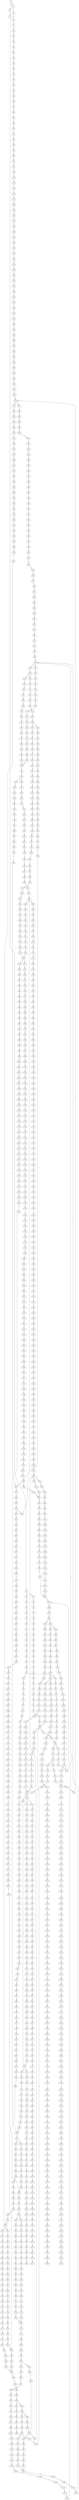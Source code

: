 strict digraph  {
	S0 -> S1 [ label = C ];
	S0 -> S2 [ label = G ];
	S1 -> S3 [ label = T ];
	S2 -> S4 [ label = T ];
	S3 -> S5 [ label = C ];
	S4 -> S6 [ label = C ];
	S5 -> S7 [ label = T ];
	S6 -> S8 [ label = C ];
	S6 -> S9 [ label = G ];
	S7 -> S10 [ label = C ];
	S8 -> S11 [ label = T ];
	S9 -> S12 [ label = T ];
	S10 -> S13 [ label = G ];
	S11 -> S14 [ label = G ];
	S12 -> S15 [ label = G ];
	S13 -> S16 [ label = G ];
	S14 -> S17 [ label = C ];
	S15 -> S18 [ label = C ];
	S16 -> S19 [ label = T ];
	S17 -> S20 [ label = G ];
	S18 -> S21 [ label = C ];
	S19 -> S22 [ label = C ];
	S20 -> S23 [ label = G ];
	S21 -> S24 [ label = A ];
	S22 -> S25 [ label = T ];
	S23 -> S26 [ label = C ];
	S24 -> S27 [ label = C ];
	S25 -> S28 [ label = C ];
	S26 -> S29 [ label = C ];
	S27 -> S30 [ label = G ];
	S28 -> S31 [ label = G ];
	S29 -> S32 [ label = T ];
	S30 -> S33 [ label = A ];
	S31 -> S34 [ label = G ];
	S32 -> S35 [ label = G ];
	S33 -> S36 [ label = G ];
	S34 -> S37 [ label = T ];
	S35 -> S38 [ label = T ];
	S36 -> S39 [ label = T ];
	S37 -> S40 [ label = T ];
	S38 -> S41 [ label = G ];
	S39 -> S42 [ label = G ];
	S40 -> S43 [ label = C ];
	S41 -> S44 [ label = C ];
	S42 -> S45 [ label = T ];
	S43 -> S46 [ label = A ];
	S44 -> S47 [ label = T ];
	S45 -> S48 [ label = C ];
	S46 -> S49 [ label = A ];
	S47 -> S50 [ label = A ];
	S48 -> S51 [ label = T ];
	S49 -> S52 [ label = G ];
	S50 -> S53 [ label = C ];
	S51 -> S54 [ label = T ];
	S51 -> S55 [ label = C ];
	S52 -> S56 [ label = A ];
	S53 -> S57 [ label = C ];
	S54 -> S58 [ label = C ];
	S55 -> S59 [ label = C ];
	S56 -> S60 [ label = C ];
	S57 -> S61 [ label = T ];
	S58 -> S62 [ label = G ];
	S59 -> S63 [ label = G ];
	S60 -> S64 [ label = C ];
	S61 -> S65 [ label = G ];
	S62 -> S66 [ label = G ];
	S63 -> S67 [ label = T ];
	S64 -> S68 [ label = T ];
	S65 -> S69 [ label = T ];
	S66 -> S70 [ label = T ];
	S67 -> S71 [ label = T ];
	S68 -> S72 [ label = T ];
	S69 -> S73 [ label = C ];
	S70 -> S74 [ label = C ];
	S71 -> S75 [ label = C ];
	S72 -> S76 [ label = T ];
	S73 -> S77 [ label = C ];
	S74 -> S78 [ label = C ];
	S75 -> S79 [ label = C ];
	S76 -> S80 [ label = T ];
	S77 -> S81 [ label = T ];
	S78 -> S82 [ label = T ];
	S79 -> S83 [ label = T ];
	S80 -> S84 [ label = T ];
	S81 -> S85 [ label = T ];
	S82 -> S86 [ label = T ];
	S83 -> S87 [ label = T ];
	S84 -> S88 [ label = G ];
	S85 -> S89 [ label = G ];
	S86 -> S90 [ label = G ];
	S87 -> S91 [ label = A ];
	S88 -> S92 [ label = A ];
	S89 -> S93 [ label = A ];
	S89 -> S94 [ label = T ];
	S90 -> S95 [ label = A ];
	S91 -> S96 [ label = A ];
	S92 -> S97 [ label = A ];
	S93 -> S98 [ label = A ];
	S94 -> S99 [ label = A ];
	S95 -> S100 [ label = A ];
	S96 -> S101 [ label = A ];
	S97 -> S102 [ label = C ];
	S98 -> S103 [ label = C ];
	S99 -> S104 [ label = G ];
	S100 -> S103 [ label = C ];
	S101 -> S105 [ label = C ];
	S102 -> S106 [ label = A ];
	S103 -> S107 [ label = T ];
	S103 -> S108 [ label = A ];
	S104 -> S109 [ label = G ];
	S105 -> S110 [ label = A ];
	S106 -> S111 [ label = G ];
	S107 -> S112 [ label = T ];
	S108 -> S113 [ label = G ];
	S109 -> S114 [ label = A ];
	S110 -> S115 [ label = G ];
	S111 -> S116 [ label = T ];
	S112 -> S117 [ label = C ];
	S113 -> S118 [ label = G ];
	S114 -> S119 [ label = G ];
	S115 -> S120 [ label = G ];
	S116 -> S121 [ label = T ];
	S117 -> S122 [ label = A ];
	S118 -> S123 [ label = G ];
	S118 -> S124 [ label = T ];
	S119 -> S125 [ label = A ];
	S120 -> S126 [ label = T ];
	S121 -> S127 [ label = G ];
	S122 -> S128 [ label = A ];
	S123 -> S129 [ label = T ];
	S124 -> S130 [ label = C ];
	S125 -> S131 [ label = G ];
	S126 -> S132 [ label = C ];
	S127 -> S133 [ label = A ];
	S128 -> S134 [ label = C ];
	S129 -> S135 [ label = C ];
	S130 -> S136 [ label = C ];
	S131 -> S137 [ label = G ];
	S132 -> S138 [ label = T ];
	S133 -> S139 [ label = C ];
	S134 -> S140 [ label = C ];
	S134 -> S141 [ label = T ];
	S135 -> S142 [ label = C ];
	S136 -> S143 [ label = C ];
	S137 -> S144 [ label = T ];
	S138 -> S145 [ label = C ];
	S139 -> S146 [ label = T ];
	S140 -> S147 [ label = G ];
	S141 -> S148 [ label = G ];
	S142 -> S149 [ label = G ];
	S143 -> S150 [ label = T ];
	S144 -> S151 [ label = C ];
	S145 -> S152 [ label = T ];
	S146 -> S153 [ label = G ];
	S147 -> S154 [ label = G ];
	S148 -> S155 [ label = G ];
	S148 -> S156 [ label = C ];
	S149 -> S157 [ label = C ];
	S150 -> S158 [ label = T ];
	S151 -> S159 [ label = C ];
	S152 -> S160 [ label = C ];
	S153 -> S161 [ label = T ];
	S154 -> S162 [ label = C ];
	S155 -> S163 [ label = C ];
	S156 -> S164 [ label = C ];
	S157 -> S165 [ label = C ];
	S158 -> S166 [ label = C ];
	S159 -> S167 [ label = C ];
	S160 -> S168 [ label = C ];
	S161 -> S169 [ label = A ];
	S162 -> S170 [ label = C ];
	S163 -> S171 [ label = C ];
	S164 -> S172 [ label = C ];
	S165 -> S173 [ label = G ];
	S166 -> S174 [ label = T ];
	S166 -> S175 [ label = G ];
	S167 -> S176 [ label = A ];
	S167 -> S177 [ label = G ];
	S168 -> S178 [ label = G ];
	S169 -> S179 [ label = C ];
	S170 -> S180 [ label = C ];
	S171 -> S181 [ label = C ];
	S172 -> S182 [ label = T ];
	S173 -> S183 [ label = C ];
	S173 -> S184 [ label = G ];
	S174 -> S185 [ label = C ];
	S175 -> S186 [ label = C ];
	S176 -> S187 [ label = G ];
	S177 -> S188 [ label = G ];
	S178 -> S189 [ label = T ];
	S179 -> S190 [ label = A ];
	S180 -> S191 [ label = A ];
	S181 -> S192 [ label = A ];
	S182 -> S193 [ label = A ];
	S183 -> S194 [ label = A ];
	S184 -> S195 [ label = A ];
	S185 -> S196 [ label = G ];
	S186 -> S197 [ label = A ];
	S187 -> S198 [ label = A ];
	S188 -> S199 [ label = A ];
	S189 -> S200 [ label = A ];
	S190 -> S201 [ label = C ];
	S191 -> S202 [ label = G ];
	S192 -> S203 [ label = G ];
	S193 -> S204 [ label = G ];
	S194 -> S205 [ label = C ];
	S195 -> S206 [ label = A ];
	S196 -> S207 [ label = T ];
	S197 -> S208 [ label = C ];
	S198 -> S209 [ label = G ];
	S199 -> S210 [ label = G ];
	S200 -> S211 [ label = C ];
	S201 -> S212 [ label = T ];
	S202 -> S213 [ label = T ];
	S203 -> S214 [ label = G ];
	S204 -> S215 [ label = G ];
	S205 -> S216 [ label = G ];
	S206 -> S217 [ label = C ];
	S207 -> S218 [ label = A ];
	S208 -> S219 [ label = G ];
	S209 -> S220 [ label = C ];
	S210 -> S221 [ label = G ];
	S211 -> S222 [ label = A ];
	S212 -> S223 [ label = T ];
	S213 -> S224 [ label = T ];
	S214 -> S225 [ label = T ];
	S215 -> S226 [ label = T ];
	S216 -> S227 [ label = C ];
	S217 -> S228 [ label = T ];
	S218 -> S229 [ label = C ];
	S219 -> S230 [ label = T ];
	S220 -> S231 [ label = C ];
	S221 -> S232 [ label = C ];
	S222 -> S233 [ label = T ];
	S223 -> S234 [ label = G ];
	S224 -> S235 [ label = G ];
	S225 -> S236 [ label = G ];
	S226 -> S237 [ label = G ];
	S227 -> S238 [ label = G ];
	S228 -> S239 [ label = G ];
	S229 -> S240 [ label = G ];
	S230 -> S241 [ label = G ];
	S231 -> S242 [ label = A ];
	S232 -> S243 [ label = G ];
	S233 -> S244 [ label = G ];
	S234 -> S245 [ label = G ];
	S235 -> S246 [ label = T ];
	S236 -> S247 [ label = C ];
	S236 -> S248 [ label = G ];
	S237 -> S249 [ label = T ];
	S238 -> S250 [ label = C ];
	S239 -> S251 [ label = C ];
	S240 -> S252 [ label = G ];
	S241 -> S253 [ label = G ];
	S242 -> S254 [ label = C ];
	S243 -> S255 [ label = T ];
	S244 -> S256 [ label = G ];
	S245 -> S257 [ label = A ];
	S246 -> S258 [ label = G ];
	S247 -> S259 [ label = G ];
	S248 -> S260 [ label = G ];
	S249 -> S261 [ label = G ];
	S250 -> S262 [ label = A ];
	S251 -> S263 [ label = A ];
	S252 -> S264 [ label = C ];
	S253 -> S265 [ label = C ];
	S254 -> S266 [ label = G ];
	S255 -> S267 [ label = G ];
	S256 -> S268 [ label = C ];
	S257 -> S269 [ label = G ];
	S258 -> S270 [ label = C ];
	S259 -> S271 [ label = C ];
	S260 -> S272 [ label = C ];
	S261 -> S273 [ label = C ];
	S262 -> S274 [ label = G ];
	S263 -> S275 [ label = A ];
	S264 -> S276 [ label = T ];
	S265 -> S277 [ label = G ];
	S266 -> S278 [ label = G ];
	S267 -> S279 [ label = G ];
	S268 -> S280 [ label = G ];
	S269 -> S281 [ label = A ];
	S270 -> S282 [ label = G ];
	S271 -> S283 [ label = G ];
	S272 -> S284 [ label = T ];
	S273 -> S285 [ label = G ];
	S274 -> S286 [ label = C ];
	S275 -> S287 [ label = C ];
	S276 -> S288 [ label = A ];
	S277 -> S289 [ label = T ];
	S278 -> S290 [ label = T ];
	S279 -> S291 [ label = T ];
	S280 -> S292 [ label = C ];
	S281 -> S293 [ label = C ];
	S282 -> S294 [ label = T ];
	S283 -> S295 [ label = T ];
	S284 -> S296 [ label = T ];
	S285 -> S297 [ label = T ];
	S286 -> S298 [ label = C ];
	S287 -> S299 [ label = C ];
	S288 -> S300 [ label = C ];
	S289 -> S301 [ label = C ];
	S290 -> S302 [ label = T ];
	S291 -> S303 [ label = A ];
	S292 -> S304 [ label = C ];
	S293 -> S305 [ label = C ];
	S294 -> S306 [ label = C ];
	S295 -> S307 [ label = C ];
	S296 -> S308 [ label = C ];
	S297 -> S309 [ label = C ];
	S298 -> S310 [ label = G ];
	S299 -> S311 [ label = A ];
	S300 -> S312 [ label = T ];
	S301 -> S313 [ label = C ];
	S302 -> S314 [ label = A ];
	S303 -> S315 [ label = T ];
	S304 -> S316 [ label = C ];
	S305 -> S317 [ label = C ];
	S306 -> S318 [ label = G ];
	S307 -> S319 [ label = G ];
	S308 -> S320 [ label = G ];
	S309 -> S321 [ label = G ];
	S310 -> S322 [ label = G ];
	S311 -> S323 [ label = G ];
	S312 -> S324 [ label = G ];
	S313 -> S325 [ label = C ];
	S314 -> S326 [ label = C ];
	S315 -> S327 [ label = G ];
	S316 -> S328 [ label = C ];
	S317 -> S329 [ label = C ];
	S318 -> S330 [ label = A ];
	S319 -> S331 [ label = T ];
	S320 -> S332 [ label = A ];
	S321 -> S330 [ label = A ];
	S322 -> S333 [ label = C ];
	S322 -> S334 [ label = T ];
	S323 -> S335 [ label = A ];
	S324 -> S336 [ label = G ];
	S325 -> S337 [ label = C ];
	S326 -> S338 [ label = T ];
	S327 -> S339 [ label = A ];
	S328 -> S340 [ label = C ];
	S329 -> S341 [ label = C ];
	S330 -> S342 [ label = A ];
	S331 -> S343 [ label = G ];
	S332 -> S344 [ label = A ];
	S333 -> S345 [ label = A ];
	S334 -> S346 [ label = G ];
	S335 -> S347 [ label = A ];
	S336 -> S348 [ label = T ];
	S337 -> S349 [ label = A ];
	S338 -> S350 [ label = G ];
	S339 -> S351 [ label = G ];
	S340 -> S352 [ label = A ];
	S341 -> S353 [ label = C ];
	S342 -> S354 [ label = C ];
	S343 -> S355 [ label = C ];
	S344 -> S356 [ label = C ];
	S345 -> S357 [ label = C ];
	S346 -> S358 [ label = G ];
	S347 -> S359 [ label = C ];
	S348 -> S360 [ label = G ];
	S349 -> S361 [ label = C ];
	S350 -> S362 [ label = C ];
	S351 -> S363 [ label = C ];
	S352 -> S364 [ label = C ];
	S353 -> S365 [ label = T ];
	S354 -> S366 [ label = C ];
	S354 -> S367 [ label = A ];
	S355 -> S368 [ label = A ];
	S356 -> S369 [ label = A ];
	S357 -> S370 [ label = T ];
	S358 -> S371 [ label = A ];
	S359 -> S372 [ label = A ];
	S360 -> S373 [ label = C ];
	S361 -> S374 [ label = T ];
	S362 -> S375 [ label = A ];
	S363 -> S376 [ label = G ];
	S364 -> S377 [ label = T ];
	S365 -> S378 [ label = T ];
	S366 -> S379 [ label = T ];
	S367 -> S380 [ label = C ];
	S368 -> S381 [ label = T ];
	S369 -> S382 [ label = C ];
	S370 -> S383 [ label = T ];
	S371 -> S384 [ label = A ];
	S372 -> S385 [ label = G ];
	S373 -> S386 [ label = T ];
	S374 -> S387 [ label = T ];
	S375 -> S388 [ label = G ];
	S376 -> S389 [ label = G ];
	S377 -> S390 [ label = T ];
	S378 -> S391 [ label = C ];
	S379 -> S392 [ label = T ];
	S380 -> S393 [ label = C ];
	S381 -> S394 [ label = C ];
	S382 -> S395 [ label = G ];
	S383 -> S396 [ label = C ];
	S384 -> S397 [ label = G ];
	S385 -> S398 [ label = C ];
	S386 -> S399 [ label = A ];
	S387 -> S400 [ label = G ];
	S388 -> S401 [ label = A ];
	S389 -> S402 [ label = T ];
	S390 -> S403 [ label = T ];
	S391 -> S404 [ label = A ];
	S392 -> S405 [ label = C ];
	S393 -> S406 [ label = C ];
	S394 -> S407 [ label = C ];
	S395 -> S408 [ label = C ];
	S396 -> S409 [ label = A ];
	S397 -> S410 [ label = A ];
	S398 -> S411 [ label = C ];
	S399 -> S412 [ label = C ];
	S400 -> S413 [ label = A ];
	S401 -> S414 [ label = C ];
	S402 -> S415 [ label = C ];
	S403 -> S416 [ label = A ];
	S404 -> S417 [ label = G ];
	S405 -> S418 [ label = G ];
	S406 -> S419 [ label = G ];
	S407 -> S420 [ label = G ];
	S408 -> S421 [ label = G ];
	S409 -> S422 [ label = G ];
	S410 -> S423 [ label = A ];
	S411 -> S424 [ label = G ];
	S412 -> S425 [ label = T ];
	S413 -> S426 [ label = G ];
	S414 -> S427 [ label = G ];
	S415 -> S428 [ label = G ];
	S416 -> S429 [ label = G ];
	S417 -> S430 [ label = A ];
	S418 -> S431 [ label = T ];
	S419 -> S432 [ label = T ];
	S420 -> S433 [ label = C ];
	S421 -> S434 [ label = C ];
	S422 -> S435 [ label = C ];
	S423 -> S436 [ label = C ];
	S424 -> S437 [ label = T ];
	S425 -> S438 [ label = G ];
	S426 -> S439 [ label = C ];
	S427 -> S440 [ label = G ];
	S428 -> S441 [ label = C ];
	S429 -> S442 [ label = C ];
	S430 -> S443 [ label = G ];
	S431 -> S444 [ label = A ];
	S432 -> S445 [ label = A ];
	S433 -> S446 [ label = A ];
	S434 -> S447 [ label = A ];
	S435 -> S448 [ label = C ];
	S436 -> S449 [ label = G ];
	S437 -> S450 [ label = C ];
	S438 -> S451 [ label = T ];
	S439 -> S452 [ label = C ];
	S440 -> S453 [ label = A ];
	S441 -> S454 [ label = A ];
	S442 -> S455 [ label = C ];
	S443 -> S456 [ label = G ];
	S444 -> S457 [ label = C ];
	S445 -> S458 [ label = C ];
	S446 -> S459 [ label = C ];
	S447 -> S460 [ label = C ];
	S448 -> S461 [ label = G ];
	S449 -> S462 [ label = G ];
	S450 -> S463 [ label = C ];
	S451 -> S464 [ label = A ];
	S452 -> S465 [ label = G ];
	S453 -> S466 [ label = C ];
	S454 -> S467 [ label = C ];
	S455 -> S468 [ label = G ];
	S456 -> S469 [ label = T ];
	S457 -> S470 [ label = T ];
	S458 -> S471 [ label = G ];
	S459 -> S472 [ label = G ];
	S460 -> S473 [ label = G ];
	S461 -> S474 [ label = C ];
	S462 -> S475 [ label = C ];
	S463 -> S476 [ label = T ];
	S464 -> S477 [ label = A ];
	S465 -> S478 [ label = C ];
	S466 -> S479 [ label = A ];
	S467 -> S480 [ label = G ];
	S468 -> S481 [ label = T ];
	S469 -> S482 [ label = C ];
	S470 -> S483 [ label = T ];
	S471 -> S484 [ label = T ];
	S472 -> S485 [ label = T ];
	S473 -> S486 [ label = T ];
	S474 -> S487 [ label = C ];
	S475 -> S488 [ label = A ];
	S476 -> S489 [ label = C ];
	S477 -> S490 [ label = C ];
	S478 -> S491 [ label = C ];
	S479 -> S492 [ label = C ];
	S480 -> S493 [ label = C ];
	S481 -> S494 [ label = C ];
	S482 -> S495 [ label = C ];
	S483 -> S496 [ label = C ];
	S484 -> S497 [ label = C ];
	S485 -> S498 [ label = C ];
	S486 -> S499 [ label = C ];
	S487 -> S500 [ label = C ];
	S488 -> S501 [ label = C ];
	S489 -> S502 [ label = T ];
	S490 -> S503 [ label = A ];
	S491 -> S504 [ label = C ];
	S492 -> S505 [ label = A ];
	S493 -> S506 [ label = G ];
	S494 -> S507 [ label = C ];
	S495 -> S508 [ label = C ];
	S496 -> S509 [ label = A ];
	S497 -> S510 [ label = C ];
	S498 -> S511 [ label = G ];
	S499 -> S512 [ label = C ];
	S500 -> S513 [ label = C ];
	S501 -> S514 [ label = C ];
	S501 -> S515 [ label = T ];
	S502 -> S516 [ label = G ];
	S503 -> S517 [ label = C ];
	S504 -> S518 [ label = C ];
	S505 -> S519 [ label = C ];
	S506 -> S520 [ label = C ];
	S507 -> S521 [ label = C ];
	S508 -> S522 [ label = T ];
	S509 -> S523 [ label = A ];
	S510 -> S524 [ label = A ];
	S511 -> S525 [ label = A ];
	S512 -> S526 [ label = A ];
	S513 -> S527 [ label = T ];
	S514 -> S528 [ label = G ];
	S515 -> S529 [ label = G ];
	S516 -> S530 [ label = T ];
	S517 -> S531 [ label = A ];
	S518 -> S527 [ label = T ];
	S519 -> S532 [ label = C ];
	S520 -> S533 [ label = G ];
	S521 -> S534 [ label = A ];
	S522 -> S535 [ label = T ];
	S523 -> S536 [ label = G ];
	S524 -> S537 [ label = G ];
	S525 -> S538 [ label = G ];
	S526 -> S539 [ label = G ];
	S527 -> S540 [ label = T ];
	S527 -> S541 [ label = C ];
	S528 -> S542 [ label = G ];
	S529 -> S543 [ label = G ];
	S530 -> S544 [ label = C ];
	S531 -> S545 [ label = C ];
	S532 -> S546 [ label = T ];
	S533 -> S547 [ label = G ];
	S534 -> S548 [ label = C ];
	S535 -> S166 [ label = C ];
	S536 -> S549 [ label = C ];
	S537 -> S550 [ label = C ];
	S538 -> S551 [ label = C ];
	S539 -> S552 [ label = C ];
	S540 -> S553 [ label = C ];
	S541 -> S554 [ label = C ];
	S542 -> S555 [ label = G ];
	S543 -> S556 [ label = G ];
	S544 -> S557 [ label = G ];
	S545 -> S558 [ label = G ];
	S546 -> S559 [ label = C ];
	S547 -> S560 [ label = C ];
	S548 -> S561 [ label = C ];
	S549 -> S562 [ label = G ];
	S550 -> S563 [ label = G ];
	S551 -> S564 [ label = G ];
	S552 -> S565 [ label = T ];
	S552 -> S563 [ label = G ];
	S553 -> S566 [ label = A ];
	S554 -> S567 [ label = A ];
	S555 -> S568 [ label = A ];
	S556 -> S569 [ label = A ];
	S557 -> S570 [ label = T ];
	S558 -> S571 [ label = C ];
	S559 -> S572 [ label = T ];
	S560 -> S573 [ label = T ];
	S561 -> S574 [ label = A ];
	S562 -> S575 [ label = A ];
	S563 -> S576 [ label = A ];
	S564 -> S577 [ label = A ];
	S565 -> S578 [ label = T ];
	S566 -> S579 [ label = C ];
	S567 -> S580 [ label = C ];
	S568 -> S581 [ label = A ];
	S569 -> S582 [ label = A ];
	S570 -> S583 [ label = G ];
	S571 -> S584 [ label = T ];
	S572 -> S585 [ label = A ];
	S573 -> S586 [ label = G ];
	S574 -> S587 [ label = C ];
	S575 -> S588 [ label = G ];
	S576 -> S589 [ label = G ];
	S577 -> S590 [ label = G ];
	S578 -> S591 [ label = C ];
	S579 -> S592 [ label = G ];
	S580 -> S593 [ label = C ];
	S581 -> S594 [ label = T ];
	S582 -> S595 [ label = C ];
	S583 -> S596 [ label = G ];
	S584 -> S597 [ label = C ];
	S585 -> S598 [ label = G ];
	S586 -> S599 [ label = G ];
	S587 -> S600 [ label = C ];
	S588 -> S601 [ label = T ];
	S589 -> S602 [ label = T ];
	S590 -> S603 [ label = T ];
	S591 -> S604 [ label = A ];
	S592 -> S605 [ label = C ];
	S593 -> S606 [ label = C ];
	S594 -> S607 [ label = T ];
	S595 -> S608 [ label = T ];
	S596 -> S609 [ label = T ];
	S597 -> S610 [ label = C ];
	S598 -> S611 [ label = A ];
	S599 -> S612 [ label = A ];
	S600 -> S613 [ label = G ];
	S601 -> S614 [ label = C ];
	S602 -> S615 [ label = C ];
	S603 -> S616 [ label = C ];
	S604 -> S617 [ label = C ];
	S605 -> S618 [ label = T ];
	S606 -> S619 [ label = G ];
	S607 -> S620 [ label = G ];
	S608 -> S621 [ label = G ];
	S609 -> S622 [ label = A ];
	S610 -> S623 [ label = T ];
	S611 -> S624 [ label = A ];
	S612 -> S625 [ label = A ];
	S613 -> S626 [ label = A ];
	S614 -> S627 [ label = C ];
	S615 -> S628 [ label = C ];
	S615 -> S629 [ label = T ];
	S616 -> S630 [ label = G ];
	S617 -> S631 [ label = G ];
	S618 -> S632 [ label = C ];
	S619 -> S633 [ label = C ];
	S620 -> S634 [ label = A ];
	S621 -> S635 [ label = G ];
	S623 -> S636 [ label = A ];
	S624 -> S637 [ label = C ];
	S625 -> S638 [ label = T ];
	S626 -> S639 [ label = T ];
	S627 -> S640 [ label = C ];
	S628 -> S640 [ label = C ];
	S629 -> S641 [ label = C ];
	S630 -> S642 [ label = A ];
	S631 -> S643 [ label = C ];
	S632 -> S644 [ label = C ];
	S633 -> S645 [ label = C ];
	S634 -> S646 [ label = A ];
	S635 -> S647 [ label = A ];
	S636 -> S648 [ label = G ];
	S637 -> S649 [ label = G ];
	S638 -> S650 [ label = G ];
	S639 -> S651 [ label = C ];
	S640 -> S652 [ label = T ];
	S640 -> S653 [ label = G ];
	S641 -> S654 [ label = G ];
	S642 -> S655 [ label = A ];
	S643 -> S656 [ label = C ];
	S644 -> S657 [ label = G ];
	S645 -> S658 [ label = G ];
	S646 -> S659 [ label = C ];
	S647 -> S660 [ label = C ];
	S648 -> S661 [ label = A ];
	S649 -> S662 [ label = A ];
	S650 -> S663 [ label = G ];
	S651 -> S664 [ label = G ];
	S652 -> S665 [ label = C ];
	S653 -> S666 [ label = C ];
	S654 -> S667 [ label = T ];
	S655 -> S668 [ label = C ];
	S656 -> S669 [ label = C ];
	S657 -> S670 [ label = G ];
	S658 -> S671 [ label = G ];
	S659 -> S672 [ label = C ];
	S660 -> S673 [ label = C ];
	S661 -> S674 [ label = A ];
	S662 -> S675 [ label = G ];
	S663 -> S676 [ label = G ];
	S664 -> S677 [ label = G ];
	S665 -> S678 [ label = C ];
	S666 -> S679 [ label = C ];
	S667 -> S680 [ label = C ];
	S668 -> S681 [ label = C ];
	S669 -> S682 [ label = T ];
	S670 -> S683 [ label = T ];
	S671 -> S684 [ label = T ];
	S672 -> S685 [ label = C ];
	S673 -> S686 [ label = C ];
	S674 -> S687 [ label = C ];
	S675 -> S688 [ label = G ];
	S676 -> S689 [ label = G ];
	S677 -> S690 [ label = T ];
	S678 -> S691 [ label = G ];
	S679 -> S692 [ label = T ];
	S680 -> S693 [ label = T ];
	S681 -> S694 [ label = T ];
	S682 -> S695 [ label = T ];
	S683 -> S696 [ label = T ];
	S684 -> S697 [ label = C ];
	S685 -> S698 [ label = G ];
	S686 -> S699 [ label = G ];
	S687 -> S700 [ label = T ];
	S688 -> S701 [ label = T ];
	S689 -> S702 [ label = T ];
	S690 -> S703 [ label = T ];
	S691 -> S704 [ label = G ];
	S692 -> S705 [ label = G ];
	S693 -> S706 [ label = G ];
	S694 -> S707 [ label = G ];
	S695 -> S708 [ label = C ];
	S696 -> S709 [ label = G ];
	S697 -> S710 [ label = C ];
	S698 -> S711 [ label = T ];
	S699 -> S712 [ label = T ];
	S700 -> S713 [ label = T ];
	S701 -> S714 [ label = G ];
	S702 -> S715 [ label = C ];
	S703 -> S716 [ label = C ];
	S704 -> S717 [ label = T ];
	S705 -> S718 [ label = T ];
	S706 -> S719 [ label = T ];
	S707 -> S720 [ label = T ];
	S708 -> S721 [ label = A ];
	S709 -> S722 [ label = C ];
	S710 -> S723 [ label = C ];
	S711 -> S724 [ label = C ];
	S712 -> S725 [ label = C ];
	S713 -> S726 [ label = C ];
	S714 -> S727 [ label = T ];
	S715 -> S728 [ label = C ];
	S716 -> S729 [ label = C ];
	S717 -> S730 [ label = C ];
	S718 -> S731 [ label = C ];
	S719 -> S732 [ label = T ];
	S720 -> S733 [ label = C ];
	S721 -> S734 [ label = T ];
	S722 -> S735 [ label = A ];
	S723 -> S736 [ label = A ];
	S724 -> S737 [ label = T ];
	S725 -> S738 [ label = T ];
	S726 -> S739 [ label = A ];
	S727 -> S740 [ label = C ];
	S728 -> S741 [ label = G ];
	S729 -> S742 [ label = A ];
	S730 -> S743 [ label = T ];
	S731 -> S744 [ label = G ];
	S732 -> S745 [ label = C ];
	S733 -> S746 [ label = G ];
	S734 -> S747 [ label = C ];
	S735 -> S748 [ label = C ];
	S736 -> S749 [ label = G ];
	S737 -> S750 [ label = C ];
	S738 -> S751 [ label = C ];
	S739 -> S752 [ label = A ];
	S740 -> S753 [ label = C ];
	S741 -> S754 [ label = C ];
	S742 -> S755 [ label = G ];
	S743 -> S756 [ label = G ];
	S744 -> S757 [ label = C ];
	S745 -> S758 [ label = C ];
	S746 -> S759 [ label = C ];
	S747 -> S760 [ label = C ];
	S748 -> S761 [ label = T ];
	S749 -> S762 [ label = T ];
	S750 -> S763 [ label = G ];
	S751 -> S763 [ label = G ];
	S752 -> S134 [ label = C ];
	S753 -> S764 [ label = C ];
	S754 -> S765 [ label = C ];
	S755 -> S766 [ label = T ];
	S756 -> S767 [ label = G ];
	S757 -> S768 [ label = G ];
	S758 -> S769 [ label = G ];
	S759 -> S770 [ label = G ];
	S760 -> S771 [ label = A ];
	S761 -> S772 [ label = G ];
	S762 -> S773 [ label = G ];
	S763 -> S774 [ label = G ];
	S764 -> S775 [ label = T ];
	S765 -> S173 [ label = G ];
	S766 -> S776 [ label = G ];
	S767 -> S777 [ label = A ];
	S768 -> S778 [ label = C ];
	S769 -> S779 [ label = T ];
	S770 -> S778 [ label = C ];
	S771 -> S780 [ label = G ];
	S772 -> S781 [ label = G ];
	S773 -> S782 [ label = G ];
	S774 -> S783 [ label = C ];
	S775 -> S784 [ label = G ];
	S776 -> S785 [ label = G ];
	S777 -> S786 [ label = G ];
	S778 -> S787 [ label = G ];
	S778 -> S788 [ label = A ];
	S779 -> S789 [ label = G ];
	S780 -> S790 [ label = A ];
	S781 -> S791 [ label = T ];
	S782 -> S792 [ label = T ];
	S783 -> S793 [ label = A ];
	S784 -> S794 [ label = T ];
	S785 -> S795 [ label = T ];
	S786 -> S796 [ label = G ];
	S787 -> S797 [ label = A ];
	S788 -> S798 [ label = A ];
	S789 -> S799 [ label = G ];
	S790 -> S800 [ label = A ];
	S791 -> S801 [ label = C ];
	S792 -> S802 [ label = C ];
	S793 -> S803 [ label = C ];
	S794 -> S804 [ label = C ];
	S795 -> S805 [ label = C ];
	S796 -> S806 [ label = G ];
	S797 -> S807 [ label = G ];
	S798 -> S808 [ label = C ];
	S799 -> S809 [ label = C ];
	S800 -> S810 [ label = C ];
	S801 -> S811 [ label = G ];
	S802 -> S812 [ label = G ];
	S803 -> S813 [ label = C ];
	S804 -> S814 [ label = C ];
	S805 -> S812 [ label = G ];
	S806 -> S815 [ label = T ];
	S807 -> S816 [ label = C ];
	S808 -> S817 [ label = C ];
	S809 -> S818 [ label = C ];
	S810 -> S819 [ label = C ];
	S811 -> S820 [ label = T ];
	S812 -> S821 [ label = T ];
	S813 -> S822 [ label = G ];
	S814 -> S823 [ label = T ];
	S815 -> S824 [ label = G ];
	S816 -> S825 [ label = A ];
	S817 -> S826 [ label = C ];
	S818 -> S827 [ label = C ];
	S819 -> S828 [ label = A ];
	S819 -> S829 [ label = G ];
	S820 -> S830 [ label = C ];
	S821 -> S831 [ label = C ];
	S822 -> S832 [ label = A ];
	S823 -> S833 [ label = A ];
	S824 -> S834 [ label = T ];
	S825 -> S835 [ label = G ];
	S826 -> S836 [ label = G ];
	S827 -> S837 [ label = G ];
	S828 -> S838 [ label = G ];
	S828 -> S839 [ label = C ];
	S829 -> S840 [ label = G ];
	S830 -> S841 [ label = C ];
	S831 -> S842 [ label = C ];
	S832 -> S843 [ label = G ];
	S832 -> S844 [ label = A ];
	S833 -> S845 [ label = C ];
	S834 -> S846 [ label = T ];
	S835 -> S847 [ label = T ];
	S836 -> S848 [ label = T ];
	S837 -> S849 [ label = T ];
	S838 -> S850 [ label = A ];
	S839 -> S851 [ label = C ];
	S840 -> S852 [ label = A ];
	S841 -> S853 [ label = G ];
	S842 -> S853 [ label = G ];
	S843 -> S854 [ label = T ];
	S844 -> S855 [ label = T ];
	S845 -> S856 [ label = T ];
	S846 -> S857 [ label = C ];
	S847 -> S858 [ label = G ];
	S848 -> S859 [ label = A ];
	S849 -> S860 [ label = C ];
	S850 -> S861 [ label = C ];
	S851 -> S862 [ label = A ];
	S852 -> S863 [ label = C ];
	S853 -> S864 [ label = T ];
	S854 -> S865 [ label = C ];
	S855 -> S866 [ label = G ];
	S856 -> S867 [ label = A ];
	S857 -> S868 [ label = C ];
	S858 -> S869 [ label = C ];
	S859 -> S870 [ label = C ];
	S860 -> S871 [ label = C ];
	S861 -> S872 [ label = T ];
	S862 -> S873 [ label = C ];
	S863 -> S874 [ label = G ];
	S864 -> S875 [ label = C ];
	S865 -> S876 [ label = C ];
	S866 -> S877 [ label = T ];
	S867 -> S878 [ label = C ];
	S868 -> S879 [ label = A ];
	S869 -> S880 [ label = A ];
	S870 -> S881 [ label = A ];
	S871 -> S882 [ label = A ];
	S872 -> S883 [ label = C ];
	S873 -> S884 [ label = C ];
	S874 -> S885 [ label = C ];
	S875 -> S886 [ label = A ];
	S876 -> S887 [ label = A ];
	S876 -> S888 [ label = T ];
	S877 -> S889 [ label = A ];
	S878 -> S890 [ label = C ];
	S879 -> S891 [ label = G ];
	S880 -> S892 [ label = A ];
	S881 -> S893 [ label = G ];
	S882 -> S894 [ label = G ];
	S883 -> S895 [ label = C ];
	S884 -> S896 [ label = C ];
	S885 -> S897 [ label = C ];
	S886 -> S898 [ label = C ];
	S887 -> S899 [ label = G ];
	S888 -> S900 [ label = C ];
	S889 -> S901 [ label = G ];
	S890 -> S902 [ label = A ];
	S891 -> S903 [ label = C ];
	S892 -> S904 [ label = C ];
	S893 -> S905 [ label = C ];
	S894 -> S906 [ label = T ];
	S895 -> S907 [ label = C ];
	S896 -> S908 [ label = C ];
	S897 -> S909 [ label = C ];
	S898 -> S910 [ label = C ];
	S899 -> S911 [ label = T ];
	S899 -> S912 [ label = C ];
	S900 -> S913 [ label = G ];
	S901 -> S914 [ label = T ];
	S902 -> S915 [ label = G ];
	S903 -> S916 [ label = A ];
	S904 -> S917 [ label = A ];
	S905 -> S918 [ label = A ];
	S906 -> S919 [ label = A ];
	S907 -> S920 [ label = A ];
	S908 -> S921 [ label = T ];
	S909 -> S922 [ label = A ];
	S910 -> S923 [ label = C ];
	S910 -> S924 [ label = G ];
	S911 -> S925 [ label = A ];
	S912 -> S926 [ label = T ];
	S913 -> S927 [ label = A ];
	S914 -> S928 [ label = T ];
	S915 -> S929 [ label = G ];
	S916 -> S930 [ label = G ];
	S917 -> S931 [ label = G ];
	S918 -> S932 [ label = G ];
	S919 -> S933 [ label = G ];
	S920 -> S934 [ label = T ];
	S921 -> S935 [ label = T ];
	S922 -> S936 [ label = T ];
	S923 -> S937 [ label = T ];
	S924 -> S938 [ label = A ];
	S925 -> S939 [ label = G ];
	S926 -> S940 [ label = T ];
	S927 -> S941 [ label = A ];
	S928 -> S942 [ label = T ];
	S929 -> S943 [ label = A ];
	S930 -> S944 [ label = A ];
	S931 -> S945 [ label = C ];
	S932 -> S946 [ label = G ];
	S933 -> S947 [ label = C ];
	S934 -> S948 [ label = C ];
	S935 -> S949 [ label = C ];
	S936 -> S950 [ label = C ];
	S937 -> S951 [ label = G ];
	S938 -> S952 [ label = A ];
	S938 -> S953 [ label = G ];
	S939 -> S954 [ label = G ];
	S940 -> S591 [ label = C ];
	S941 -> S955 [ label = C ];
	S942 -> S956 [ label = C ];
	S943 -> S957 [ label = G ];
	S944 -> S958 [ label = T ];
	S945 -> S959 [ label = T ];
	S946 -> S960 [ label = T ];
	S947 -> S961 [ label = T ];
	S948 -> S962 [ label = T ];
	S949 -> S963 [ label = C ];
	S949 -> S964 [ label = G ];
	S950 -> S965 [ label = G ];
	S951 -> S966 [ label = T ];
	S952 -> S967 [ label = T ];
	S953 -> S968 [ label = T ];
	S954 -> S969 [ label = G ];
	S955 -> S970 [ label = T ];
	S956 -> S971 [ label = A ];
	S957 -> S972 [ label = A ];
	S958 -> S973 [ label = A ];
	S959 -> S974 [ label = A ];
	S960 -> S975 [ label = G ];
	S961 -> S976 [ label = C ];
	S962 -> S977 [ label = G ];
	S963 -> S978 [ label = T ];
	S964 -> S979 [ label = A ];
	S965 -> S980 [ label = T ];
	S966 -> S981 [ label = C ];
	S967 -> S982 [ label = C ];
	S968 -> S983 [ label = C ];
	S969 -> S984 [ label = T ];
	S970 -> S985 [ label = T ];
	S971 -> S986 [ label = C ];
	S972 -> S987 [ label = G ];
	S973 -> S988 [ label = A ];
	S974 -> S989 [ label = C ];
	S975 -> S990 [ label = C ];
	S976 -> S991 [ label = C ];
	S977 -> S992 [ label = C ];
	S978 -> S993 [ label = G ];
	S979 -> S994 [ label = T ];
	S980 -> S995 [ label = C ];
	S981 -> S996 [ label = C ];
	S982 -> S997 [ label = C ];
	S983 -> S876 [ label = C ];
	S984 -> S998 [ label = C ];
	S985 -> S999 [ label = C ];
	S986 -> S1000 [ label = T ];
	S987 -> S1001 [ label = T ];
	S988 -> S1002 [ label = A ];
	S989 -> S1003 [ label = G ];
	S990 -> S1004 [ label = A ];
	S991 -> S1005 [ label = A ];
	S992 -> S1006 [ label = C ];
	S993 -> S1007 [ label = T ];
	S994 -> S1008 [ label = C ];
	S995 -> S1009 [ label = C ];
	S996 -> S1010 [ label = T ];
	S997 -> S1011 [ label = T ];
	S998 -> S1012 [ label = A ];
	S999 -> S1013 [ label = A ];
	S1000 -> S1014 [ label = C ];
	S1001 -> S1015 [ label = C ];
	S1002 -> S1016 [ label = A ];
	S1003 -> S1017 [ label = A ];
	S1004 -> S1018 [ label = C ];
	S1005 -> S1019 [ label = C ];
	S1006 -> S1020 [ label = A ];
	S1007 -> S1021 [ label = C ];
	S1008 -> S1022 [ label = G ];
	S1009 -> S1023 [ label = T ];
	S1010 -> S1024 [ label = T ];
	S1011 -> S1025 [ label = C ];
	S1012 -> S1026 [ label = C ];
	S1013 -> S1027 [ label = A ];
	S1014 -> S1028 [ label = C ];
	S1015 -> S1029 [ label = A ];
	S1016 -> S1030 [ label = A ];
	S1017 -> S1031 [ label = G ];
	S1018 -> S1032 [ label = G ];
	S1019 -> S1033 [ label = C ];
	S1020 -> S1034 [ label = G ];
	S1021 -> S1035 [ label = C ];
	S1022 -> S1036 [ label = T ];
	S1023 -> S1037 [ label = C ];
	S1024 -> S89 [ label = G ];
	S1025 -> S1038 [ label = G ];
	S1026 -> S1039 [ label = T ];
	S1027 -> S134 [ label = C ];
	S1028 -> S1040 [ label = T ];
	S1029 -> S1041 [ label = G ];
	S1030 -> S1042 [ label = C ];
	S1031 -> S1043 [ label = A ];
	S1032 -> S1044 [ label = C ];
	S1033 -> S1045 [ label = G ];
	S1034 -> S1046 [ label = T ];
	S1035 -> S1047 [ label = T ];
	S1036 -> S1048 [ label = T ];
	S1037 -> S1049 [ label = T ];
	S1038 -> S1050 [ label = A ];
	S1039 -> S1051 [ label = C ];
	S1040 -> S1052 [ label = T ];
	S1041 -> S1053 [ label = G ];
	S1042 -> S1054 [ label = T ];
	S1043 -> S1055 [ label = A ];
	S1044 -> S1056 [ label = G ];
	S1045 -> S1057 [ label = G ];
	S1046 -> S1058 [ label = C ];
	S1047 -> S1059 [ label = T ];
	S1048 -> S1060 [ label = T ];
	S1049 -> S1061 [ label = T ];
	S1050 -> S1062 [ label = A ];
	S1051 -> S1063 [ label = G ];
	S1052 -> S1064 [ label = T ];
	S1053 -> S1065 [ label = A ];
	S1054 -> S1066 [ label = T ];
	S1055 -> S1067 [ label = C ];
	S1056 -> S1068 [ label = G ];
	S1057 -> S1069 [ label = A ];
	S1058 -> S1070 [ label = G ];
	S1059 -> S89 [ label = G ];
	S1060 -> S1071 [ label = G ];
	S1061 -> S1072 [ label = C ];
	S1062 -> S1073 [ label = C ];
	S1063 -> S1074 [ label = C ];
	S1064 -> S1075 [ label = C ];
	S1065 -> S1076 [ label = C ];
	S1066 -> S1077 [ label = T ];
	S1067 -> S1078 [ label = T ];
	S1068 -> S1079 [ label = T ];
	S1069 -> S1080 [ label = C ];
	S1070 -> S1081 [ label = T ];
	S1071 -> S1082 [ label = T ];
	S1072 -> S1083 [ label = T ];
	S1073 -> S970 [ label = T ];
	S1074 -> S1084 [ label = T ];
	S1075 -> S1085 [ label = A ];
	S1076 -> S1086 [ label = C ];
	S1077 -> S1087 [ label = G ];
	S1078 -> S1088 [ label = G ];
	S1079 -> S1089 [ label = G ];
	S1080 -> S1090 [ label = G ];
	S1081 -> S1091 [ label = A ];
	S1082 -> S1092 [ label = A ];
	S1083 -> S1093 [ label = C ];
	S1084 -> S1094 [ label = T ];
	S1085 -> S1095 [ label = T ];
	S1086 -> S1096 [ label = A ];
	S1087 -> S1097 [ label = C ];
	S1088 -> S1098 [ label = G ];
	S1089 -> S1099 [ label = C ];
	S1090 -> S1100 [ label = T ];
	S1091 -> S1101 [ label = A ];
	S1092 -> S1102 [ label = G ];
	S1093 -> S1103 [ label = G ];
	S1094 -> S1104 [ label = C ];
	S1095 -> S1105 [ label = C ];
	S1096 -> S1106 [ label = G ];
	S1097 -> S1107 [ label = C ];
	S1098 -> S1108 [ label = C ];
	S1099 -> S1109 [ label = C ];
	S1100 -> S1110 [ label = C ];
	S1101 -> S1111 [ label = G ];
	S1102 -> S1112 [ label = G ];
	S1103 -> S1113 [ label = G ];
	S1104 -> S1114 [ label = A ];
	S1105 -> S1115 [ label = C ];
	S1106 -> S1116 [ label = T ];
	S1107 -> S1117 [ label = G ];
	S1108 -> S1118 [ label = G ];
	S1109 -> S1119 [ label = G ];
	S1110 -> S1120 [ label = G ];
	S1111 -> S1121 [ label = A ];
	S1112 -> S1122 [ label = A ];
	S1113 -> S1123 [ label = A ];
	S1114 -> S1124 [ label = T ];
	S1115 -> S1125 [ label = A ];
	S1116 -> S1126 [ label = C ];
	S1117 -> S1127 [ label = T ];
	S1118 -> S1128 [ label = C ];
	S1119 -> S1129 [ label = C ];
	S1120 -> S1130 [ label = T ];
	S1121 -> S1131 [ label = C ];
	S1122 -> S1132 [ label = A ];
	S1123 -> S1133 [ label = G ];
	S1124 -> S1134 [ label = C ];
	S1125 -> S1135 [ label = G ];
	S1126 -> S1136 [ label = T ];
	S1127 -> S1137 [ label = A ];
	S1128 -> S1138 [ label = A ];
	S1129 -> S1139 [ label = A ];
	S1130 -> S1140 [ label = G ];
	S1131 -> S1141 [ label = G ];
	S1132 -> S1142 [ label = A ];
	S1133 -> S1143 [ label = A ];
	S1134 -> S1144 [ label = C ];
	S1135 -> S790 [ label = A ];
	S1136 -> S1145 [ label = C ];
	S1137 -> S1146 [ label = G ];
	S1138 -> S1147 [ label = G ];
	S1139 -> S1148 [ label = A ];
	S1140 -> S1149 [ label = A ];
	S1141 -> S1150 [ label = G ];
	S1142 -> S1151 [ label = G ];
	S1143 -> S1152 [ label = G ];
	S1144 -> S1153 [ label = A ];
	S1145 -> S1154 [ label = T ];
	S1146 -> S1155 [ label = C ];
	S1147 -> S1156 [ label = C ];
	S1148 -> S1157 [ label = C ];
	S1149 -> S1158 [ label = C ];
	S1150 -> S1159 [ label = C ];
	S1151 -> S1160 [ label = G ];
	S1152 -> S1161 [ label = G ];
	S1153 -> S780 [ label = G ];
	S1154 -> S1162 [ label = G ];
	S1155 -> S1163 [ label = C ];
	S1156 -> S1164 [ label = G ];
	S1157 -> S1165 [ label = C ];
	S1158 -> S1166 [ label = C ];
	S1159 -> S1167 [ label = T ];
	S1160 -> S1168 [ label = T ];
	S1161 -> S1169 [ label = T ];
	S1162 -> S1170 [ label = T ];
	S1163 -> S1171 [ label = G ];
	S1164 -> S1172 [ label = G ];
	S1165 -> S1173 [ label = A ];
	S1166 -> S1174 [ label = G ];
	S1167 -> S1175 [ label = C ];
	S1168 -> S1176 [ label = C ];
	S1169 -> S1177 [ label = C ];
	S1170 -> S1178 [ label = A ];
	S1171 -> S1179 [ label = G ];
	S1172 -> S1180 [ label = G ];
	S1173 -> S1181 [ label = G ];
	S1174 -> S1182 [ label = G ];
	S1175 -> S1183 [ label = T ];
	S1176 -> S1184 [ label = C ];
	S1177 -> S159 [ label = C ];
	S1179 -> S1185 [ label = T ];
	S1180 -> S1186 [ label = T ];
	S1181 -> S1187 [ label = T ];
	S1182 -> S1188 [ label = T ];
	S1183 -> S1189 [ label = C ];
	S1184 -> S1190 [ label = C ];
	S1185 -> S1191 [ label = G ];
	S1186 -> S1192 [ label = G ];
	S1187 -> S1193 [ label = C ];
	S1188 -> S1194 [ label = C ];
	S1189 -> S1195 [ label = G ];
	S1190 -> S1196 [ label = G ];
	S1191 -> S1197 [ label = A ];
	S1192 -> S1198 [ label = C ];
	S1193 -> S1199 [ label = G ];
	S1194 -> S1200 [ label = G ];
	S1195 -> S1201 [ label = A ];
	S1196 -> S1202 [ label = A ];
	S1197 -> S1203 [ label = C ];
	S1198 -> S1204 [ label = C ];
	S1199 -> S1205 [ label = C ];
	S1200 -> S1206 [ label = C ];
	S1201 -> S1207 [ label = A ];
	S1202 -> S1208 [ label = A ];
	S1203 -> S1209 [ label = G ];
	S1204 -> S1210 [ label = G ];
	S1205 -> S1211 [ label = G ];
	S1206 -> S1212 [ label = G ];
	S1207 -> S1213 [ label = G ];
	S1208 -> S1214 [ label = G ];
	S1209 -> S1215 [ label = T ];
	S1210 -> S1216 [ label = C ];
	S1211 -> S1217 [ label = C ];
	S1212 -> S1218 [ label = T ];
	S1213 -> S1219 [ label = T ];
	S1214 -> S1220 [ label = T ];
	S1215 -> S1221 [ label = G ];
	S1216 -> S1222 [ label = C ];
	S1217 -> S1223 [ label = A ];
	S1218 -> S1224 [ label = A ];
	S1219 -> S1225 [ label = C ];
	S1220 -> S1226 [ label = C ];
	S1221 -> S1227 [ label = G ];
	S1222 -> S1228 [ label = G ];
	S1223 -> S1229 [ label = G ];
	S1224 -> S1230 [ label = G ];
	S1225 -> S1231 [ label = G ];
	S1226 -> S1232 [ label = G ];
	S1227 -> S1233 [ label = G ];
	S1228 -> S1234 [ label = G ];
	S1229 -> S1235 [ label = C ];
	S1230 -> S1236 [ label = C ];
	S1231 -> S1237 [ label = C ];
	S1232 -> S1238 [ label = A ];
	S1233 -> S1239 [ label = T ];
	S1234 -> S1240 [ label = T ];
	S1235 -> S1241 [ label = C ];
	S1236 -> S1242 [ label = C ];
	S1237 -> S1243 [ label = G ];
	S1238 -> S1244 [ label = G ];
	S1239 -> S1245 [ label = A ];
	S1240 -> S1246 [ label = G ];
	S1241 -> S310 [ label = G ];
	S1242 -> S1247 [ label = G ];
	S1243 -> S1248 [ label = G ];
	S1244 -> S1249 [ label = G ];
	S1245 -> S1250 [ label = C ];
	S1246 -> S1251 [ label = G ];
	S1247 -> S1252 [ label = C ];
	S1248 -> S1253 [ label = C ];
	S1249 -> S1254 [ label = T ];
	S1250 -> S1255 [ label = T ];
	S1251 -> S1256 [ label = T ];
	S1252 -> S1257 [ label = T ];
	S1253 -> S1258 [ label = T ];
	S1254 -> S1259 [ label = A ];
	S1255 -> S1260 [ label = A ];
	S1256 -> S1261 [ label = G ];
	S1257 -> S1262 [ label = G ];
	S1258 -> S1263 [ label = A ];
	S1259 -> S1264 [ label = T ];
	S1260 -> S1265 [ label = T ];
	S1261 -> S1266 [ label = G ];
	S1262 -> S1267 [ label = G ];
	S1263 -> S1268 [ label = T ];
	S1264 -> S1269 [ label = A ];
	S1265 -> S1270 [ label = T ];
	S1266 -> S1271 [ label = A ];
	S1267 -> S1272 [ label = A ];
	S1268 -> S1273 [ label = A ];
	S1269 -> S1274 [ label = A ];
	S1270 -> S1275 [ label = G ];
	S1271 -> S1276 [ label = A ];
	S1272 -> S1277 [ label = A ];
	S1273 -> S1278 [ label = G ];
	S1274 -> S1279 [ label = G ];
	S1275 -> S1280 [ label = G ];
	S1276 -> S1281 [ label = C ];
	S1277 -> S1282 [ label = G ];
	S1278 -> S1283 [ label = T ];
	S1279 -> S1284 [ label = T ];
	S1280 -> S1285 [ label = A ];
	S1281 -> S1286 [ label = C ];
	S1282 -> S1287 [ label = A ];
	S1283 -> S1288 [ label = A ];
	S1284 -> S1289 [ label = C ];
	S1285 -> S1290 [ label = A ];
	S1286 -> S1291 [ label = T ];
	S1287 -> S1292 [ label = A ];
	S1288 -> S1293 [ label = G ];
	S1289 -> S1294 [ label = G ];
	S1290 -> S1295 [ label = C ];
	S1291 -> S1296 [ label = C ];
	S1292 -> S1297 [ label = C ];
	S1293 -> S1298 [ label = C ];
	S1294 -> S1299 [ label = T ];
	S1295 -> S1300 [ label = G ];
	S1296 -> S1301 [ label = G ];
	S1297 -> S449 [ label = G ];
	S1298 -> S1302 [ label = C ];
	S1299 -> S1303 [ label = G ];
	S1300 -> S1304 [ label = G ];
	S1301 -> S1305 [ label = G ];
	S1302 -> S1306 [ label = G ];
	S1303 -> S1307 [ label = G ];
	S1304 -> S1308 [ label = T ];
	S1305 -> S1309 [ label = C ];
	S1306 -> S1310 [ label = A ];
	S1307 -> S1311 [ label = T ];
	S1308 -> S1312 [ label = A ];
	S1309 -> S1313 [ label = A ];
	S1310 -> S1314 [ label = A ];
	S1311 -> S1315 [ label = A ];
	S1312 -> S1316 [ label = C ];
	S1313 -> S1317 [ label = C ];
	S1314 -> S1318 [ label = A ];
	S1315 -> S1319 [ label = C ];
	S1316 -> S1320 [ label = G ];
	S1317 -> S1321 [ label = G ];
	S1318 -> S1322 [ label = C ];
	S1319 -> S1323 [ label = C ];
	S1320 -> S1324 [ label = A ];
	S1321 -> S1325 [ label = C ];
	S1322 -> S1326 [ label = C ];
	S1323 -> S1327 [ label = G ];
	S1324 -> S1328 [ label = A ];
	S1325 -> S1329 [ label = G ];
	S1326 -> S1330 [ label = C ];
	S1327 -> S1331 [ label = G ];
	S1328 -> S1332 [ label = G ];
	S1329 -> S1333 [ label = C ];
	S1330 -> S1334 [ label = C ];
	S1331 -> S1335 [ label = T ];
	S1332 -> S1336 [ label = A ];
	S1333 -> S1337 [ label = G ];
	S1334 -> S1338 [ label = G ];
	S1335 -> S1339 [ label = G ];
	S1336 -> S1340 [ label = A ];
	S1337 -> S1341 [ label = C ];
	S1338 -> S1342 [ label = A ];
	S1339 -> S1343 [ label = G ];
	S1340 -> S1344 [ label = G ];
	S1341 -> S1345 [ label = G ];
	S1342 -> S1346 [ label = C ];
	S1343 -> S1347 [ label = T ];
	S1344 -> S1348 [ label = T ];
	S1345 -> S1349 [ label = T ];
	S1346 -> S1350 [ label = T ];
	S1347 -> S1351 [ label = T ];
	S1348 -> S1352 [ label = G ];
	S1349 -> S1353 [ label = C ];
	S1350 -> S1354 [ label = A ];
	S1351 -> S1355 [ label = A ];
	S1352 -> S1356 [ label = T ];
	S1353 -> S1357 [ label = G ];
	S1354 -> S1358 [ label = G ];
	S1355 -> S1359 [ label = G ];
	S1356 -> S1360 [ label = C ];
	S1357 -> S1361 [ label = A ];
	S1358 -> S1362 [ label = A ];
	S1359 -> S1363 [ label = A ];
	S1360 -> S1364 [ label = C ];
	S1361 -> S1365 [ label = C ];
	S1362 -> S1366 [ label = A ];
	S1363 -> S1367 [ label = A ];
	S1364 -> S1368 [ label = T ];
	S1365 -> S1369 [ label = G ];
	S1366 -> S1370 [ label = T ];
	S1367 -> S1371 [ label = G ];
	S1368 -> S1372 [ label = G ];
	S1369 -> S1373 [ label = C ];
	S1370 -> S1374 [ label = C ];
	S1371 -> S1375 [ label = G ];
	S1372 -> S1376 [ label = G ];
	S1373 -> S1377 [ label = G ];
	S1374 -> S1378 [ label = G ];
	S1375 -> S1379 [ label = G ];
	S1376 -> S1380 [ label = C ];
	S1377 -> S1381 [ label = C ];
	S1378 -> S1382 [ label = G ];
	S1379 -> S1383 [ label = G ];
	S1380 -> S1384 [ label = C ];
	S1381 -> S1385 [ label = C ];
	S1382 -> S1386 [ label = G ];
	S1383 -> S1387 [ label = G ];
	S1384 -> S1388 [ label = T ];
	S1385 -> S1389 [ label = T ];
	S1386 -> S1390 [ label = T ];
	S1387 -> S1391 [ label = T ];
	S1388 -> S1392 [ label = G ];
	S1389 -> S1393 [ label = C ];
	S1390 -> S1394 [ label = A ];
	S1391 -> S1395 [ label = C ];
	S1392 -> S1396 [ label = G ];
	S1393 -> S1397 [ label = G ];
	S1394 -> S1398 [ label = T ];
	S1395 -> S1399 [ label = C ];
	S1396 -> S1400 [ label = G ];
	S1397 -> S1401 [ label = G ];
	S1398 -> S1402 [ label = C ];
	S1399 -> S1403 [ label = G ];
	S1400 -> S1404 [ label = T ];
	S1401 -> S1405 [ label = G ];
	S1402 -> S1406 [ label = C ];
	S1403 -> S1407 [ label = T ];
	S1404 -> S1408 [ label = C ];
	S1405 -> S1409 [ label = C ];
	S1406 -> S1410 [ label = C ];
	S1407 -> S1411 [ label = C ];
	S1408 -> S1412 [ label = C ];
	S1409 -> S1413 [ label = T ];
	S1410 -> S1414 [ label = G ];
	S1411 -> S1415 [ label = G ];
	S1412 -> S1416 [ label = C ];
	S1413 -> S1417 [ label = C ];
	S1414 -> S1418 [ label = A ];
	S1415 -> S1419 [ label = G ];
	S1416 -> S1420 [ label = G ];
	S1417 -> S1421 [ label = A ];
	S1418 -> S1422 [ label = A ];
	S1419 -> S1423 [ label = A ];
	S1420 -> S1424 [ label = A ];
	S1421 -> S1425 [ label = C ];
	S1422 -> S1426 [ label = A ];
	S1423 -> S1427 [ label = A ];
	S1424 -> S1428 [ label = G ];
	S1425 -> S1429 [ label = G ];
	S1426 -> S1430 [ label = G ];
	S1427 -> S1431 [ label = C ];
	S1428 -> S1432 [ label = T ];
	S1429 -> S1433 [ label = T ];
	S1430 -> S1434 [ label = T ];
	S1431 -> S1435 [ label = T ];
	S1432 -> S1436 [ label = C ];
	S1433 -> S1437 [ label = C ];
	S1434 -> S1438 [ label = G ];
	S1435 -> S1439 [ label = A ];
	S1436 -> S1440 [ label = C ];
	S1437 -> S1441 [ label = C ];
	S1438 -> S1442 [ label = T ];
	S1439 -> S1443 [ label = C ];
	S1440 -> S1444 [ label = A ];
	S1441 -> S1445 [ label = A ];
	S1442 -> S1446 [ label = C ];
	S1443 -> S1447 [ label = A ];
	S1444 -> S899 [ label = G ];
	S1445 -> S1448 [ label = G ];
	S1446 -> S1449 [ label = G ];
	S1447 -> S1450 [ label = A ];
	S1448 -> S552 [ label = C ];
	S1449 -> S1451 [ label = T ];
	S1450 -> S1452 [ label = C ];
	S1451 -> S1453 [ label = C ];
	S1452 -> S1454 [ label = G ];
	S1453 -> S1455 [ label = G ];
	S1454 -> S1456 [ label = A ];
	S1455 -> S1457 [ label = G ];
	S1456 -> S1458 [ label = A ];
	S1457 -> S1459 [ label = A ];
	S1458 -> S1460 [ label = A ];
	S1459 -> S1461 [ label = A ];
	S1460 -> S1462 [ label = A ];
	S1461 -> S1463 [ label = C ];
	S1462 -> S1464 [ label = C ];
	S1463 -> S1465 [ label = A ];
	S1464 -> S1466 [ label = A ];
	S1465 -> S1467 [ label = G ];
	S1466 -> S1468 [ label = G ];
	S1467 -> S1469 [ label = G ];
	S1468 -> S1470 [ label = A ];
	S1469 -> S1471 [ label = A ];
	S1470 -> S1472 [ label = A ];
	S1471 -> S1473 [ label = A ];
	S1472 -> S1474 [ label = G ];
	S1473 -> S1475 [ label = T ];
	S1474 -> S1476 [ label = G ];
	S1475 -> S1477 [ label = A ];
	S1476 -> S1478 [ label = G ];
	S1477 -> S1479 [ label = G ];
	S1478 -> S1480 [ label = G ];
	S1479 -> S1481 [ label = T ];
	S1480 -> S1482 [ label = T ];
	S1481 -> S1483 [ label = C ];
	S1482 -> S1484 [ label = C ];
	S1483 -> S1485 [ label = T ];
	S1484 -> S1486 [ label = T ];
	S1485 -> S1487 [ label = C ];
	S1486 -> S1488 [ label = C ];
	S1487 -> S1489 [ label = T ];
	S1488 -> S1490 [ label = T ];
	S1489 -> S1491 [ label = C ];
	S1490 -> S1492 [ label = C ];
	S1491 -> S1493 [ label = T ];
	S1492 -> S1494 [ label = G ];
	S1493 -> S1495 [ label = G ];
	S1494 -> S1496 [ label = T ];
	S1495 -> S1497 [ label = A ];
	S1496 -> S1498 [ label = G ];
	S1497 -> S1499 [ label = G ];
	S1498 -> S1500 [ label = G ];
	S1499 -> S1501 [ label = T ];
	S1500 -> S1502 [ label = T ];
	S1501 -> S1503 [ label = A ];
	S1502 -> S1504 [ label = A ];
}

